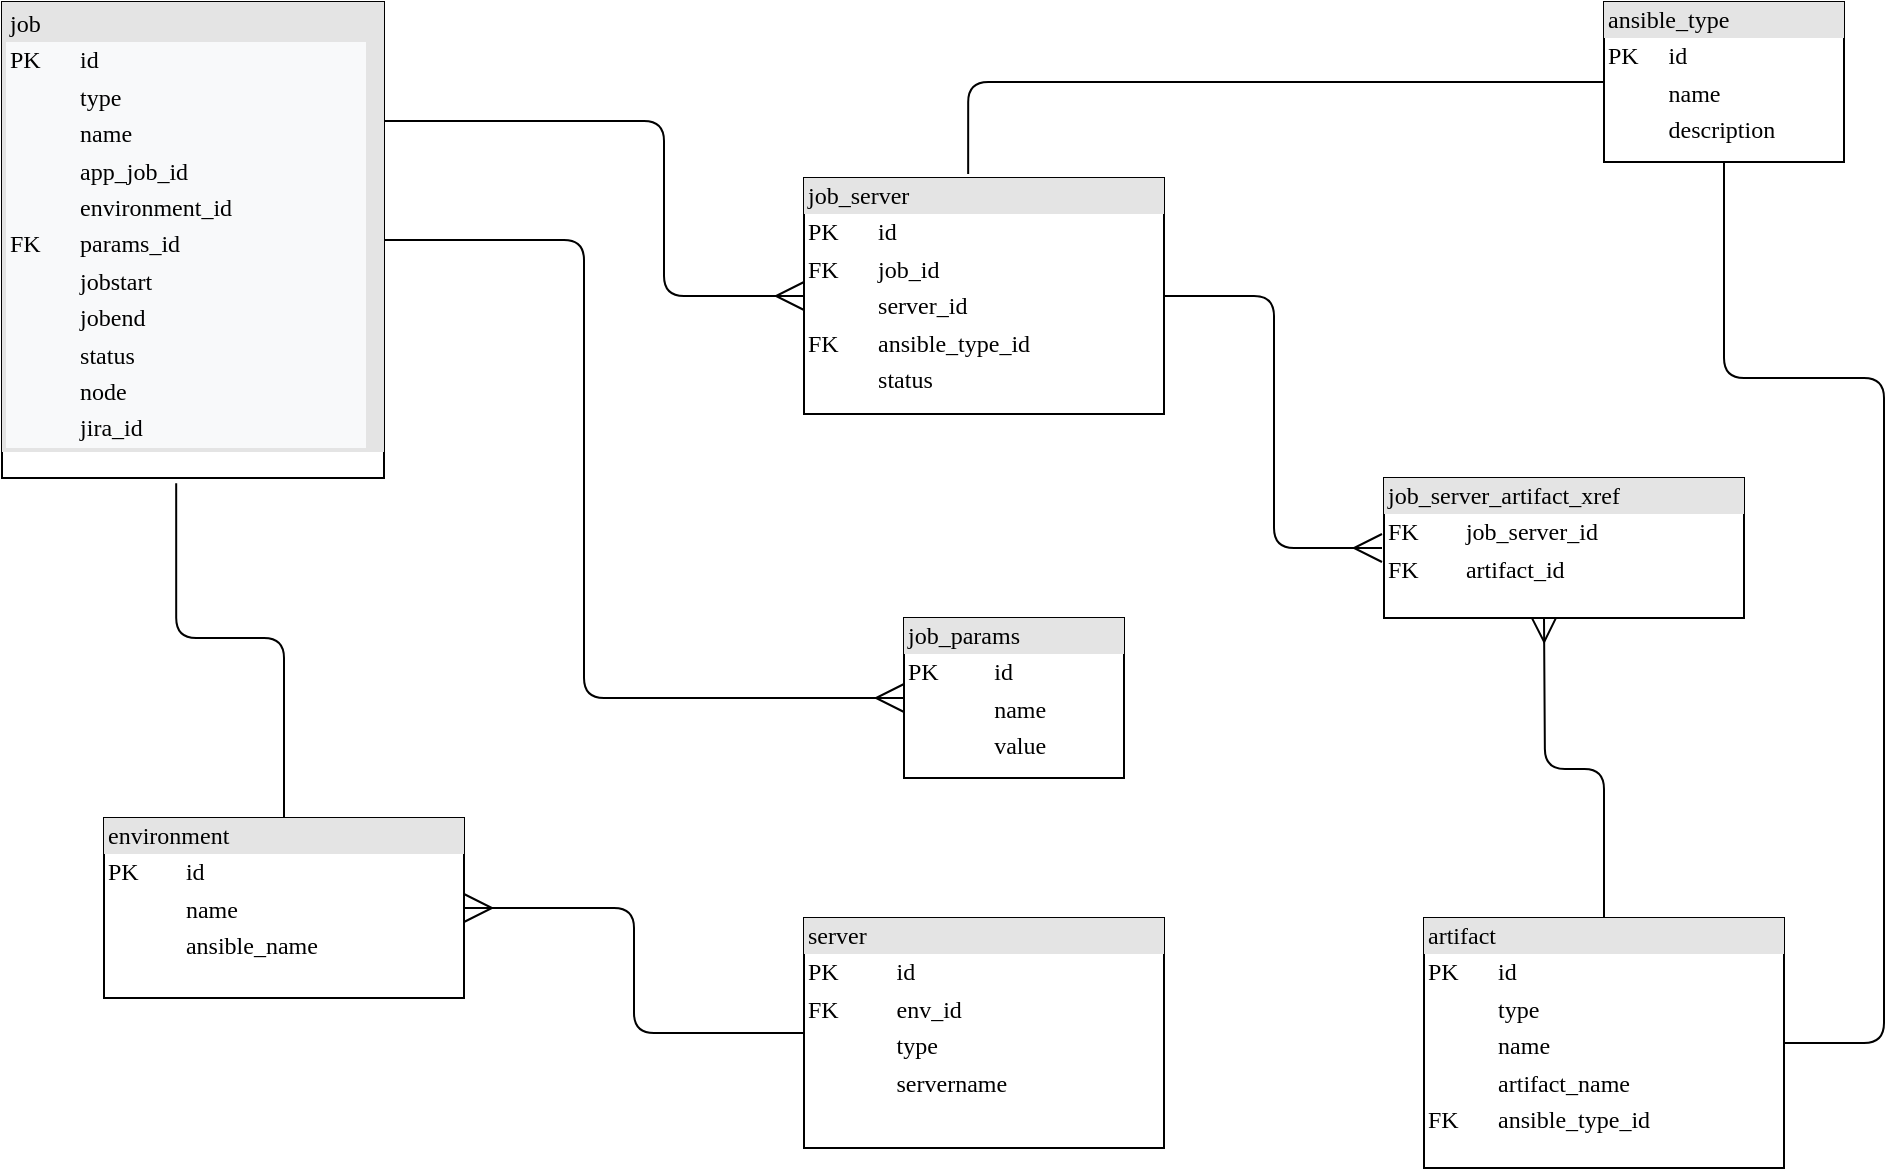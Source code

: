 <mxfile version="15.5.1" type="github">
  <diagram name="Page-1" id="2ca16b54-16f6-2749-3443-fa8db7711227">
    <mxGraphModel dx="1338" dy="651" grid="1" gridSize="10" guides="1" tooltips="1" connect="1" arrows="1" fold="1" page="1" pageScale="1" pageWidth="1100" pageHeight="850" background="none" math="0" shadow="0">
      <root>
        <mxCell id="0" />
        <mxCell id="1" parent="0" />
        <mxCell id="2ed32ef02a7f4228-1" value="&lt;div style=&quot;box-sizing: border-box ; width: 100% ; background: #e4e4e4 ; padding: 2px&quot;&gt;&lt;div style=&quot;box-sizing: border-box ; width: 180px ; padding: 2px&quot;&gt;job&lt;/div&gt;&lt;table cellpadding=&quot;2&quot; cellspacing=&quot;0&quot; style=&quot;font-size: 1em ; background-color: rgb(248 , 249 , 250) ; width: 180px&quot;&gt;&lt;tbody&gt;&lt;tr&gt;&lt;td&gt;PK&lt;/td&gt;&lt;td&gt;id&lt;/td&gt;&lt;/tr&gt;&lt;tr&gt;&lt;td&gt;&lt;br&gt;&lt;/td&gt;&lt;td&gt;type&lt;/td&gt;&lt;/tr&gt;&lt;tr&gt;&lt;td&gt;&lt;/td&gt;&lt;td&gt;name&lt;/td&gt;&lt;/tr&gt;&lt;tr&gt;&lt;td&gt;&lt;br&gt;&lt;/td&gt;&lt;td&gt;app_job_id&lt;/td&gt;&lt;/tr&gt;&lt;tr&gt;&lt;td&gt;&lt;br&gt;&lt;/td&gt;&lt;td&gt;environment_id&lt;/td&gt;&lt;/tr&gt;&lt;tr&gt;&lt;td&gt;FK&lt;br&gt;&lt;/td&gt;&lt;td&gt;params_id&lt;/td&gt;&lt;/tr&gt;&lt;tr&gt;&lt;td&gt;&lt;br&gt;&lt;/td&gt;&lt;td&gt;jobstart&lt;/td&gt;&lt;/tr&gt;&lt;tr&gt;&lt;td&gt;&lt;br&gt;&lt;/td&gt;&lt;td&gt;jobend&lt;/td&gt;&lt;/tr&gt;&lt;tr&gt;&lt;td&gt;&lt;br&gt;&lt;/td&gt;&lt;td&gt;status&lt;/td&gt;&lt;/tr&gt;&lt;tr&gt;&lt;td&gt;&lt;br&gt;&lt;/td&gt;&lt;td&gt;node&lt;/td&gt;&lt;/tr&gt;&lt;tr&gt;&lt;td&gt;&lt;br&gt;&lt;/td&gt;&lt;td&gt;jira_id&lt;/td&gt;&lt;/tr&gt;&lt;/tbody&gt;&lt;/table&gt;&lt;/div&gt;" style="verticalAlign=top;align=left;overflow=fill;html=1;rounded=0;shadow=0;comic=0;labelBackgroundColor=none;strokeWidth=1;fontFamily=Verdana;fontSize=12" parent="1" vertex="1">
          <mxGeometry x="109" y="102" width="191" height="238" as="geometry" />
        </mxCell>
        <mxCell id="2ed32ef02a7f4228-2" value="&lt;div style=&quot;box-sizing: border-box ; width: 100% ; background: #e4e4e4 ; padding: 2px&quot;&gt;job_params&lt;/div&gt;&lt;table style=&quot;width: 100% ; font-size: 1em&quot; cellpadding=&quot;2&quot; cellspacing=&quot;0&quot;&gt;&lt;tbody&gt;&lt;tr&gt;&lt;td&gt;PK&lt;/td&gt;&lt;td&gt;id&lt;/td&gt;&lt;/tr&gt;&lt;tr&gt;&lt;td&gt;&lt;br&gt;&lt;/td&gt;&lt;td&gt;name&lt;/td&gt;&lt;/tr&gt;&lt;tr&gt;&lt;td&gt;&lt;/td&gt;&lt;td&gt;value&lt;/td&gt;&lt;/tr&gt;&lt;tr&gt;&lt;td&gt;&lt;/td&gt;&lt;td&gt;&lt;br&gt;&lt;/td&gt;&lt;/tr&gt;&lt;/tbody&gt;&lt;/table&gt;" style="verticalAlign=top;align=left;overflow=fill;html=1;rounded=0;shadow=0;comic=0;labelBackgroundColor=none;strokeWidth=1;fontFamily=Verdana;fontSize=12" parent="1" vertex="1">
          <mxGeometry x="560" y="410" width="110" height="80" as="geometry" />
        </mxCell>
        <mxCell id="2ed32ef02a7f4228-16" style="edgeStyle=orthogonalEdgeStyle;html=1;labelBackgroundColor=none;startArrow=none;endArrow=ERmany;fontFamily=Verdana;fontSize=12;align=left;endFill=0;endSize=12;startFill=0;startSize=12;targetPerimeterSpacing=0;" parent="1" source="2ed32ef02a7f4228-3" target="2ed32ef02a7f4228-4" edge="1">
          <mxGeometry relative="1" as="geometry" />
        </mxCell>
        <mxCell id="2ed32ef02a7f4228-3" value="&lt;div style=&quot;box-sizing: border-box ; width: 100% ; background: #e4e4e4 ; padding: 2px&quot;&gt;server&lt;/div&gt;&lt;table style=&quot;width: 100% ; font-size: 1em&quot; cellpadding=&quot;2&quot; cellspacing=&quot;0&quot;&gt;&lt;tbody&gt;&lt;tr&gt;&lt;td&gt;PK&lt;/td&gt;&lt;td&gt;id&lt;/td&gt;&lt;/tr&gt;&lt;tr&gt;&lt;td&gt;FK&lt;/td&gt;&lt;td&gt;env_id&lt;/td&gt;&lt;/tr&gt;&lt;tr&gt;&lt;td&gt;&lt;/td&gt;&lt;td&gt;type&lt;/td&gt;&lt;/tr&gt;&lt;tr&gt;&lt;td&gt;&lt;br&gt;&lt;/td&gt;&lt;td&gt;servername&lt;br&gt;&lt;/td&gt;&lt;/tr&gt;&lt;/tbody&gt;&lt;/table&gt;" style="verticalAlign=top;align=left;overflow=fill;html=1;rounded=0;shadow=0;comic=0;labelBackgroundColor=none;strokeWidth=1;fontFamily=Verdana;fontSize=12" parent="1" vertex="1">
          <mxGeometry x="510" y="560" width="180" height="115" as="geometry" />
        </mxCell>
        <mxCell id="2ed32ef02a7f4228-4" value="&lt;div style=&quot;box-sizing: border-box ; width: 100% ; background: #e4e4e4 ; padding: 2px&quot;&gt;environment&lt;/div&gt;&lt;table style=&quot;width: 100% ; font-size: 1em&quot; cellpadding=&quot;2&quot; cellspacing=&quot;0&quot;&gt;&lt;tbody&gt;&lt;tr&gt;&lt;td&gt;PK&lt;/td&gt;&lt;td&gt;id&lt;/td&gt;&lt;/tr&gt;&lt;tr&gt;&lt;td&gt;&lt;br&gt;&lt;/td&gt;&lt;td&gt;name&lt;/td&gt;&lt;/tr&gt;&lt;tr&gt;&lt;td&gt;&lt;/td&gt;&lt;td&gt;ansible_name&lt;/td&gt;&lt;/tr&gt;&lt;tr&gt;&lt;td&gt;&lt;/td&gt;&lt;td&gt;&lt;br&gt;&lt;/td&gt;&lt;/tr&gt;&lt;/tbody&gt;&lt;/table&gt;" style="verticalAlign=top;align=left;overflow=fill;html=1;rounded=0;shadow=0;comic=0;labelBackgroundColor=none;strokeWidth=1;fontFamily=Verdana;fontSize=12" parent="1" vertex="1">
          <mxGeometry x="160" y="510" width="180" height="90" as="geometry" />
        </mxCell>
        <mxCell id="2ed32ef02a7f4228-15" style="edgeStyle=orthogonalEdgeStyle;html=1;entryX=0.5;entryY=0;labelBackgroundColor=none;startArrow=none;endArrow=none;fontFamily=Verdana;fontSize=12;align=left;exitX=0.456;exitY=1.011;exitDx=0;exitDy=0;exitPerimeter=0;startFill=0;endFill=0;" parent="1" source="2ed32ef02a7f4228-1" target="2ed32ef02a7f4228-4" edge="1">
          <mxGeometry relative="1" as="geometry">
            <mxPoint x="290" y="295" as="sourcePoint" />
            <Array as="points">
              <mxPoint x="196" y="420" />
              <mxPoint x="250" y="420" />
            </Array>
          </mxGeometry>
        </mxCell>
        <mxCell id="2ed32ef02a7f4228-9" value="&lt;div style=&quot;box-sizing: border-box ; width: 100% ; background: #e4e4e4 ; padding: 2px&quot;&gt;job_server_artifact_xref&lt;/div&gt;&lt;table style=&quot;width: 100% ; font-size: 1em&quot; cellpadding=&quot;2&quot; cellspacing=&quot;0&quot;&gt;&lt;tbody&gt;&lt;tr&gt;&lt;td&gt;FK&lt;/td&gt;&lt;td&gt;job_server_id&lt;/td&gt;&lt;/tr&gt;&lt;tr&gt;&lt;td&gt;FK&lt;/td&gt;&lt;td&gt;artifact_id&lt;/td&gt;&lt;/tr&gt;&lt;/tbody&gt;&lt;/table&gt;" style="verticalAlign=top;align=left;overflow=fill;html=1;rounded=0;shadow=0;comic=0;labelBackgroundColor=none;strokeWidth=1;fontFamily=Verdana;fontSize=12;perimeterSpacing=1;" parent="1" vertex="1">
          <mxGeometry x="800" y="340" width="180" height="70" as="geometry" />
        </mxCell>
        <mxCell id="2ed32ef02a7f4228-10" value="&lt;div style=&quot;box-sizing: border-box ; width: 100% ; background: #e4e4e4 ; padding: 2px&quot;&gt;artifact&lt;/div&gt;&lt;table style=&quot;width: 100% ; font-size: 1em&quot; cellpadding=&quot;2&quot; cellspacing=&quot;0&quot;&gt;&lt;tbody&gt;&lt;tr&gt;&lt;td&gt;PK&lt;/td&gt;&lt;td&gt;id&lt;/td&gt;&lt;/tr&gt;&lt;tr&gt;&lt;td&gt;&lt;br&gt;&lt;/td&gt;&lt;td&gt;type&lt;/td&gt;&lt;/tr&gt;&lt;tr&gt;&lt;td&gt;&lt;/td&gt;&lt;td&gt;name&lt;/td&gt;&lt;/tr&gt;&lt;tr&gt;&lt;td&gt;&lt;br&gt;&lt;/td&gt;&lt;td&gt;artifact_name&lt;/td&gt;&lt;/tr&gt;&lt;tr&gt;&lt;td&gt;FK&lt;/td&gt;&lt;td&gt;ansible_type_id&lt;/td&gt;&lt;/tr&gt;&lt;/tbody&gt;&lt;/table&gt;" style="verticalAlign=top;align=left;overflow=fill;html=1;rounded=0;shadow=0;comic=0;labelBackgroundColor=none;strokeWidth=1;fontFamily=Verdana;fontSize=12" parent="1" vertex="1">
          <mxGeometry x="820" y="560" width="180" height="125" as="geometry" />
        </mxCell>
        <mxCell id="2ed32ef02a7f4228-11" value="&lt;div style=&quot;box-sizing: border-box ; width: 100% ; background: #e4e4e4 ; padding: 2px&quot;&gt;job_server&lt;/div&gt;&lt;table style=&quot;width: 100% ; font-size: 1em&quot; cellpadding=&quot;2&quot; cellspacing=&quot;0&quot;&gt;&lt;tbody&gt;&lt;tr&gt;&lt;td&gt;PK&lt;/td&gt;&lt;td&gt;id&lt;/td&gt;&lt;/tr&gt;&lt;tr&gt;&lt;td&gt;FK&lt;/td&gt;&lt;td&gt;job_id&lt;/td&gt;&lt;/tr&gt;&lt;tr&gt;&lt;td&gt;&lt;/td&gt;&lt;td&gt;server_id&lt;/td&gt;&lt;/tr&gt;&lt;tr&gt;&lt;td&gt;FK&lt;/td&gt;&lt;td&gt;ansible_type_id&lt;/td&gt;&lt;/tr&gt;&lt;tr&gt;&lt;td&gt;&lt;br&gt;&lt;/td&gt;&lt;td&gt;status&lt;/td&gt;&lt;/tr&gt;&lt;/tbody&gt;&lt;/table&gt;" style="verticalAlign=top;align=left;overflow=fill;html=1;rounded=0;shadow=0;comic=0;labelBackgroundColor=none;strokeWidth=1;fontFamily=Verdana;fontSize=12" parent="1" vertex="1">
          <mxGeometry x="510" y="190" width="180" height="118" as="geometry" />
        </mxCell>
        <mxCell id="JTdOuwzgHMhHWxrUyFqR-2" style="edgeStyle=orthogonalEdgeStyle;html=1;entryX=0;entryY=0.5;labelBackgroundColor=none;startArrow=none;endArrow=ERmany;fontFamily=Verdana;fontSize=12;align=left;exitX=1;exitY=0.5;exitDx=0;exitDy=0;entryDx=0;entryDy=0;startFill=0;endFill=0;endSize=12;" edge="1" parent="1" source="2ed32ef02a7f4228-1" target="2ed32ef02a7f4228-2">
          <mxGeometry relative="1" as="geometry">
            <mxPoint x="201.08" y="281.859" as="sourcePoint" />
            <mxPoint x="549" y="530" as="targetPoint" />
            <Array as="points">
              <mxPoint x="400" y="221" />
              <mxPoint x="400" y="450" />
            </Array>
          </mxGeometry>
        </mxCell>
        <mxCell id="JTdOuwzgHMhHWxrUyFqR-4" style="edgeStyle=orthogonalEdgeStyle;html=1;entryX=0;entryY=0.5;labelBackgroundColor=none;startArrow=none;endArrow=ERmany;fontFamily=Verdana;fontSize=12;align=left;exitX=1;exitY=0.25;exitDx=0;exitDy=0;entryDx=0;entryDy=0;startFill=0;endFill=0;endSize=12;" edge="1" parent="1" source="2ed32ef02a7f4228-1" target="2ed32ef02a7f4228-11">
          <mxGeometry relative="1" as="geometry">
            <mxPoint x="310" y="221" as="sourcePoint" />
            <mxPoint x="550" y="300" as="targetPoint" />
            <Array as="points">
              <mxPoint x="440" y="162" />
              <mxPoint x="440" y="249" />
            </Array>
          </mxGeometry>
        </mxCell>
        <mxCell id="JTdOuwzgHMhHWxrUyFqR-5" style="edgeStyle=orthogonalEdgeStyle;html=1;entryX=0;entryY=0.5;labelBackgroundColor=none;startArrow=none;endArrow=ERmany;fontFamily=Verdana;fontSize=12;align=left;exitX=1;exitY=0.5;exitDx=0;exitDy=0;entryDx=0;entryDy=0;startFill=0;endSize=12;endFill=0;" edge="1" parent="1" source="2ed32ef02a7f4228-11" target="2ed32ef02a7f4228-9">
          <mxGeometry relative="1" as="geometry">
            <mxPoint x="980" y="190" as="sourcePoint" />
            <mxPoint x="980" y="510" as="targetPoint" />
          </mxGeometry>
        </mxCell>
        <mxCell id="JTdOuwzgHMhHWxrUyFqR-6" value="&lt;div style=&quot;box-sizing: border-box ; width: 100% ; background: #e4e4e4 ; padding: 2px&quot;&gt;ansible_type&lt;/div&gt;&lt;table style=&quot;width: 100% ; font-size: 1em&quot; cellpadding=&quot;2&quot; cellspacing=&quot;0&quot;&gt;&lt;tbody&gt;&lt;tr&gt;&lt;td&gt;PK&lt;/td&gt;&lt;td&gt;id&lt;/td&gt;&lt;/tr&gt;&lt;tr&gt;&lt;td&gt;&lt;br&gt;&lt;/td&gt;&lt;td&gt;name&lt;/td&gt;&lt;/tr&gt;&lt;tr&gt;&lt;td&gt;&lt;/td&gt;&lt;td&gt;description&lt;/td&gt;&lt;/tr&gt;&lt;tr&gt;&lt;td&gt;&lt;/td&gt;&lt;td&gt;&lt;br&gt;&lt;/td&gt;&lt;/tr&gt;&lt;/tbody&gt;&lt;/table&gt;" style="verticalAlign=top;align=left;overflow=fill;html=1;rounded=0;shadow=0;comic=0;labelBackgroundColor=none;strokeWidth=1;fontFamily=Verdana;fontSize=12" vertex="1" parent="1">
          <mxGeometry x="910" y="102" width="120" height="80" as="geometry" />
        </mxCell>
        <mxCell id="JTdOuwzgHMhHWxrUyFqR-7" style="edgeStyle=orthogonalEdgeStyle;html=1;entryX=0;entryY=0.5;labelBackgroundColor=none;startArrow=none;endArrow=none;fontFamily=Verdana;fontSize=12;align=left;exitX=0.456;exitY=-0.017;exitDx=0;exitDy=0;entryDx=0;entryDy=0;exitPerimeter=0;endFill=0;startFill=0;" edge="1" parent="1" source="2ed32ef02a7f4228-11" target="JTdOuwzgHMhHWxrUyFqR-6">
          <mxGeometry relative="1" as="geometry">
            <mxPoint x="750" y="199" as="sourcePoint" />
            <mxPoint x="880" y="315" as="targetPoint" />
            <Array as="points">
              <mxPoint x="592" y="142" />
            </Array>
          </mxGeometry>
        </mxCell>
        <mxCell id="JTdOuwzgHMhHWxrUyFqR-8" style="edgeStyle=orthogonalEdgeStyle;html=1;labelBackgroundColor=none;startArrow=ERmany;endArrow=none;fontFamily=Verdana;fontSize=12;align=left;startFill=0;endSize=12;endFill=0;startSize=10;" edge="1" parent="1" target="2ed32ef02a7f4228-10">
          <mxGeometry relative="1" as="geometry">
            <mxPoint x="880" y="410" as="sourcePoint" />
            <mxPoint x="950" y="546" as="targetPoint" />
          </mxGeometry>
        </mxCell>
        <mxCell id="JTdOuwzgHMhHWxrUyFqR-9" style="edgeStyle=orthogonalEdgeStyle;html=1;labelBackgroundColor=none;startArrow=none;endArrow=none;fontFamily=Verdana;fontSize=12;align=left;exitX=0.5;exitY=1;exitDx=0;exitDy=0;entryX=1;entryY=0.5;entryDx=0;entryDy=0;endFill=0;startFill=0;" edge="1" parent="1" source="JTdOuwzgHMhHWxrUyFqR-6" target="2ed32ef02a7f4228-10">
          <mxGeometry relative="1" as="geometry">
            <mxPoint x="890" y="420" as="sourcePoint" />
            <mxPoint x="1050" y="400" as="targetPoint" />
            <Array as="points">
              <mxPoint x="970" y="290" />
              <mxPoint x="1050" y="290" />
              <mxPoint x="1050" y="623" />
            </Array>
          </mxGeometry>
        </mxCell>
      </root>
    </mxGraphModel>
  </diagram>
</mxfile>

